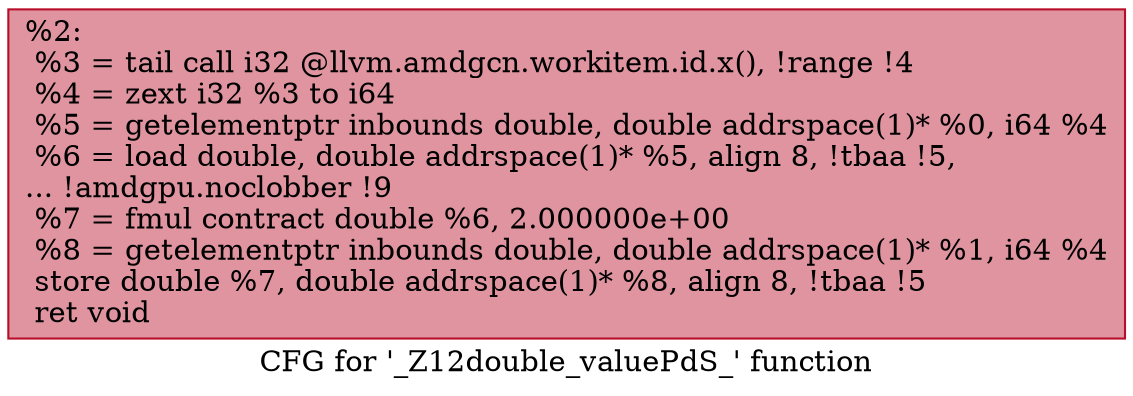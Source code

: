 digraph "CFG for '_Z12double_valuePdS_' function" {
	label="CFG for '_Z12double_valuePdS_' function";

	Node0x489ec10 [shape=record,color="#b70d28ff", style=filled, fillcolor="#b70d2870",label="{%2:\l  %3 = tail call i32 @llvm.amdgcn.workitem.id.x(), !range !4\l  %4 = zext i32 %3 to i64\l  %5 = getelementptr inbounds double, double addrspace(1)* %0, i64 %4\l  %6 = load double, double addrspace(1)* %5, align 8, !tbaa !5,\l... !amdgpu.noclobber !9\l  %7 = fmul contract double %6, 2.000000e+00\l  %8 = getelementptr inbounds double, double addrspace(1)* %1, i64 %4\l  store double %7, double addrspace(1)* %8, align 8, !tbaa !5\l  ret void\l}"];
}
